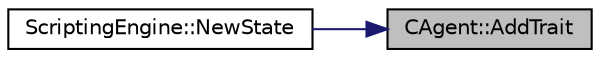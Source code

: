 digraph "CAgent::AddTrait"
{
 // LATEX_PDF_SIZE
  edge [fontname="Helvetica",fontsize="10",labelfontname="Helvetica",labelfontsize="10"];
  node [fontname="Helvetica",fontsize="10",shape=record];
  rankdir="RL";
  Node8 [label="CAgent::AddTrait",height=0.2,width=0.4,color="black", fillcolor="grey75", style="filled", fontcolor="black",tooltip="Add a trait to the AI agent (A trait in this case is how much they like or dislike certain affordance..."];
  Node8 -> Node9 [dir="back",color="midnightblue",fontsize="10",style="solid",fontname="Helvetica"];
  Node9 [label="ScriptingEngine::NewState",height=0.2,width=0.4,color="black", fillcolor="white", style="filled",URL="$class_scripting_engine.html#a125a0c206da8e74b8f6664c4e523606a",tooltip="Sets up the engine with initial processes and variables and exposes engine functionality to lua."];
}
